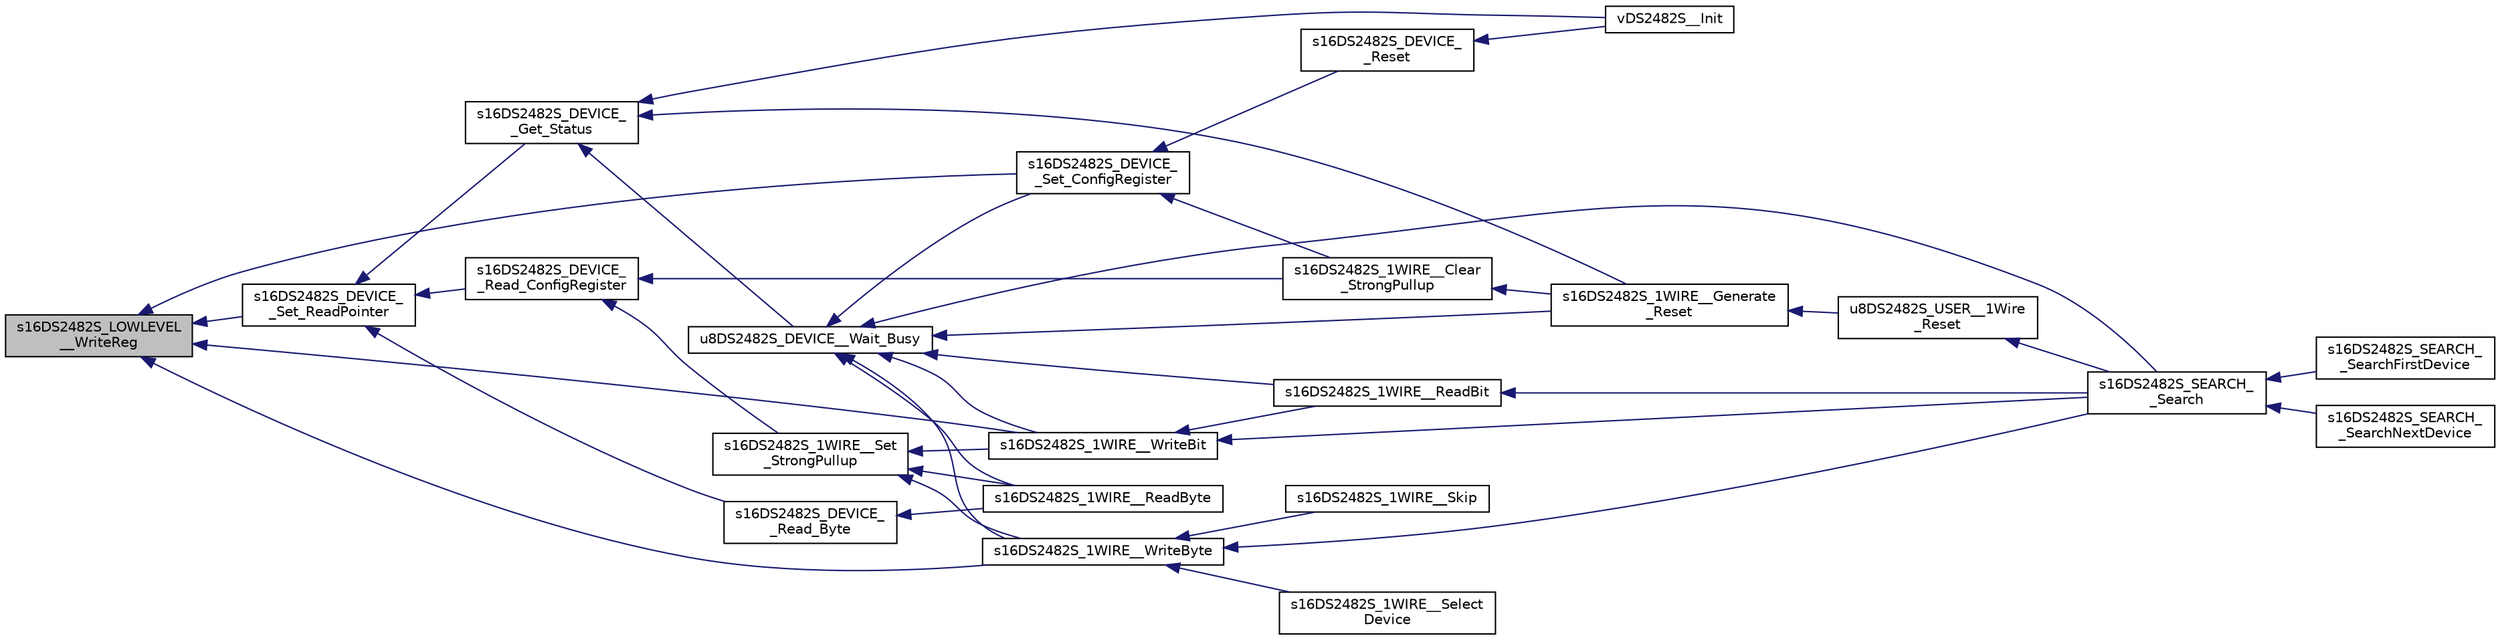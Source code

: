 digraph "s16DS2482S_LOWLEVEL__WriteReg"
{
  edge [fontname="Helvetica",fontsize="10",labelfontname="Helvetica",labelfontsize="10"];
  node [fontname="Helvetica",fontsize="10",shape=record];
  rankdir="LR";
  Node1 [label="s16DS2482S_LOWLEVEL\l__WriteReg",height=0.2,width=0.4,color="black", fillcolor="grey75", style="filled", fontcolor="black"];
  Node1 -> Node2 [dir="back",color="midnightblue",fontsize="10",style="solid",fontname="Helvetica"];
  Node2 [label="s16DS2482S_1WIRE__WriteBit",height=0.2,width=0.4,color="black", fillcolor="white", style="filled",URL="$group___d_s2482_s_____o_n_e___w_i_r_e.html#gac7b3cece86c1419ddfb809ca518cf8f5",tooltip="Write a bit on the 1-wire device. "];
  Node2 -> Node3 [dir="back",color="midnightblue",fontsize="10",style="solid",fontname="Helvetica"];
  Node3 [label="s16DS2482S_1WIRE__ReadBit",height=0.2,width=0.4,color="black", fillcolor="white", style="filled",URL="$group___d_s2482_s_____o_n_e___w_i_r_e.html#gae09f403406dd7ec6ac077272a1f41666",tooltip="Read a bit from the bus. "];
  Node3 -> Node4 [dir="back",color="midnightblue",fontsize="10",style="solid",fontname="Helvetica"];
  Node4 [label="s16DS2482S_SEARCH_\l_Search",height=0.2,width=0.4,color="black", fillcolor="white", style="filled",URL="$group___d_s2482_s_____s_e_a_r_c_h.html#gaa5cf288b28238db59f621a7534813e7f",tooltip="Search the 1-wire bus and return the first address. "];
  Node4 -> Node5 [dir="back",color="midnightblue",fontsize="10",style="solid",fontname="Helvetica"];
  Node5 [label="s16DS2482S_SEARCH_\l_SearchFirstDevice",height=0.2,width=0.4,color="black", fillcolor="white", style="filled",URL="$group___d_s2482_s_____s_e_a_r_c_h.html#ga3b052a4a7f4e439f88eb0390107b50eb",tooltip="Search for the first device on the bus. "];
  Node4 -> Node6 [dir="back",color="midnightblue",fontsize="10",style="solid",fontname="Helvetica"];
  Node6 [label="s16DS2482S_SEARCH_\l_SearchNextDevice",height=0.2,width=0.4,color="black", fillcolor="white", style="filled",URL="$group___d_s2482_s_____s_e_a_r_c_h.html#ga04cfff3e7960eee3d152029a02e3d9fe",tooltip="Search for subsequent devices. "];
  Node2 -> Node4 [dir="back",color="midnightblue",fontsize="10",style="solid",fontname="Helvetica"];
  Node1 -> Node7 [dir="back",color="midnightblue",fontsize="10",style="solid",fontname="Helvetica"];
  Node7 [label="s16DS2482S_1WIRE__WriteByte",height=0.2,width=0.4,color="black", fillcolor="white", style="filled",URL="$group___d_s2482_s_____o_n_e___w_i_r_e.html#ga6d02d5649d468c135890f5c7b6a65562",tooltip="Write a byte on the 1-wire device. "];
  Node7 -> Node8 [dir="back",color="midnightblue",fontsize="10",style="solid",fontname="Helvetica"];
  Node8 [label="s16DS2482S_1WIRE__Select\lDevice",height=0.2,width=0.4,color="black", fillcolor="white", style="filled",URL="$group___d_s2482_s_____o_n_e___w_i_r_e.html#gadb5a87eee779240580a78bc1320ceed2",tooltip="Select a device on the 1-wire bus. "];
  Node7 -> Node9 [dir="back",color="midnightblue",fontsize="10",style="solid",fontname="Helvetica"];
  Node9 [label="s16DS2482S_1WIRE__Skip",height=0.2,width=0.4,color="black", fillcolor="white", style="filled",URL="$group___d_s2482_s_____o_n_e___w_i_r_e.html#ga404cb5349ae73f2d02d017b3ef63b0ec",tooltip="Issue a skip command on the 1 wire. "];
  Node7 -> Node4 [dir="back",color="midnightblue",fontsize="10",style="solid",fontname="Helvetica"];
  Node1 -> Node10 [dir="back",color="midnightblue",fontsize="10",style="solid",fontname="Helvetica"];
  Node10 [label="s16DS2482S_DEVICE_\l_Set_ConfigRegister",height=0.2,width=0.4,color="black", fillcolor="white", style="filled",URL="$group___d_s2482_s_____d_e_v_i_c_e.html#ga0cf6249d253f14a7e4dfa284bdede646",tooltip="Sets the config register. "];
  Node10 -> Node11 [dir="back",color="midnightblue",fontsize="10",style="solid",fontname="Helvetica"];
  Node11 [label="s16DS2482S_DEVICE_\l_Reset",height=0.2,width=0.4,color="black", fillcolor="white", style="filled",URL="$group___d_s2482_s_____d_e_v_i_c_e.html#ga4472ee3cea2d67716b061eecef6eafa2",tooltip="Generate a device reset by activating the reset command in software. "];
  Node11 -> Node12 [dir="back",color="midnightblue",fontsize="10",style="solid",fontname="Helvetica"];
  Node12 [label="vDS2482S__Init",height=0.2,width=0.4,color="black", fillcolor="white", style="filled",URL="$group___d_s2482_s_____c_o_r_e.html#ga74d330c7502962c1cc095b3a6872807d",tooltip="Init the DS2482 device User should call this first up after the I2C driver is operational. "];
  Node10 -> Node13 [dir="back",color="midnightblue",fontsize="10",style="solid",fontname="Helvetica"];
  Node13 [label="s16DS2482S_1WIRE__Clear\l_StrongPullup",height=0.2,width=0.4,color="black", fillcolor="white", style="filled",URL="$group___d_s2482_s_____o_n_e___w_i_r_e.html#ga4f4619831eda5c0e5f70bf52a15a4c65",tooltip="Set the strong pullup to OFF. "];
  Node13 -> Node14 [dir="back",color="midnightblue",fontsize="10",style="solid",fontname="Helvetica"];
  Node14 [label="s16DS2482S_1WIRE__Generate\l_Reset",height=0.2,width=0.4,color="black", fillcolor="white", style="filled",URL="$group___d_s2482_s_____o_n_e___w_i_r_e.html#ga81a319e08babac679447cf0e7a906814",tooltip="Generates a 1-Wire reset/presence-detect cycle (Figure 4) at the 1-Wire line. "];
  Node14 -> Node15 [dir="back",color="midnightblue",fontsize="10",style="solid",fontname="Helvetica"];
  Node15 [label="u8DS2482S_USER__1Wire\l_Reset",height=0.2,width=0.4,color="black", fillcolor="white", style="filled",URL="$group___d_s2482_s_____c_o_r_e.html#ga7baf186c6b0a4504ce801107909fd572",tooltip="User level function to generate a reset on the one wire bus. "];
  Node15 -> Node4 [dir="back",color="midnightblue",fontsize="10",style="solid",fontname="Helvetica"];
  Node1 -> Node16 [dir="back",color="midnightblue",fontsize="10",style="solid",fontname="Helvetica"];
  Node16 [label="s16DS2482S_DEVICE_\l_Set_ReadPointer",height=0.2,width=0.4,color="black", fillcolor="white", style="filled",URL="$group___d_s2482_s_____d_e_v_i_c_e.html#ga3c287f9ad11903ac541fa53757525e50",tooltip="Sets the devices read pointer to one of a few predetermined values. "];
  Node16 -> Node17 [dir="back",color="midnightblue",fontsize="10",style="solid",fontname="Helvetica"];
  Node17 [label="s16DS2482S_DEVICE_\l_Get_Status",height=0.2,width=0.4,color="black", fillcolor="white", style="filled",URL="$group___d_s2482_s_____d_e_v_i_c_e.html#ga337e96b9b3eb57fa30d9e0a6eccf2ea6",tooltip="Gets the status register. "];
  Node17 -> Node18 [dir="back",color="midnightblue",fontsize="10",style="solid",fontname="Helvetica"];
  Node18 [label="u8DS2482S_DEVICE__Wait_Busy",height=0.2,width=0.4,color="black", fillcolor="white", style="filled",URL="$group___d_s2482_s_____d_e_v_i_c_e.html#ga984c08ff8e3a99a45ae3c6b118d2012b",tooltip="Waits for the Busy bit to be clear before continuing. "];
  Node18 -> Node10 [dir="back",color="midnightblue",fontsize="10",style="solid",fontname="Helvetica"];
  Node18 -> Node14 [dir="back",color="midnightblue",fontsize="10",style="solid",fontname="Helvetica"];
  Node18 -> Node19 [dir="back",color="midnightblue",fontsize="10",style="solid",fontname="Helvetica"];
  Node19 [label="s16DS2482S_1WIRE__ReadByte",height=0.2,width=0.4,color="black", fillcolor="white", style="filled",URL="$group___d_s2482_s_____o_n_e___w_i_r_e.html#ga9775c5da0ad7d296038c5fe0d094836e",tooltip="Read a byte on the 1-wire. "];
  Node18 -> Node7 [dir="back",color="midnightblue",fontsize="10",style="solid",fontname="Helvetica"];
  Node18 -> Node2 [dir="back",color="midnightblue",fontsize="10",style="solid",fontname="Helvetica"];
  Node18 -> Node3 [dir="back",color="midnightblue",fontsize="10",style="solid",fontname="Helvetica"];
  Node18 -> Node4 [dir="back",color="midnightblue",fontsize="10",style="solid",fontname="Helvetica"];
  Node17 -> Node12 [dir="back",color="midnightblue",fontsize="10",style="solid",fontname="Helvetica"];
  Node17 -> Node14 [dir="back",color="midnightblue",fontsize="10",style="solid",fontname="Helvetica"];
  Node16 -> Node20 [dir="back",color="midnightblue",fontsize="10",style="solid",fontname="Helvetica"];
  Node20 [label="s16DS2482S_DEVICE_\l_Read_Byte",height=0.2,width=0.4,color="black", fillcolor="white", style="filled",URL="$group___d_s2482_s_____d_e_v_i_c_e.html#ga1a9af5304c98fc78ccfeecd5929fce7a",tooltip="Read a byte from the device&#39;s data register. "];
  Node20 -> Node19 [dir="back",color="midnightblue",fontsize="10",style="solid",fontname="Helvetica"];
  Node16 -> Node21 [dir="back",color="midnightblue",fontsize="10",style="solid",fontname="Helvetica"];
  Node21 [label="s16DS2482S_DEVICE_\l_Read_ConfigRegister",height=0.2,width=0.4,color="black", fillcolor="white", style="filled",URL="$group___d_s2482_s_____d_e_v_i_c_e.html#ga0795724aac316012a68ad3718a952f4d",tooltip="Read from the configuration register. "];
  Node21 -> Node22 [dir="back",color="midnightblue",fontsize="10",style="solid",fontname="Helvetica"];
  Node22 [label="s16DS2482S_1WIRE__Set\l_StrongPullup",height=0.2,width=0.4,color="black", fillcolor="white", style="filled",URL="$group___d_s2482_s_____o_n_e___w_i_r_e.html#ga72543cf0298b8d9885b673865304b405",tooltip="Set the strong pullup to ON. "];
  Node22 -> Node19 [dir="back",color="midnightblue",fontsize="10",style="solid",fontname="Helvetica"];
  Node22 -> Node7 [dir="back",color="midnightblue",fontsize="10",style="solid",fontname="Helvetica"];
  Node22 -> Node2 [dir="back",color="midnightblue",fontsize="10",style="solid",fontname="Helvetica"];
  Node21 -> Node13 [dir="back",color="midnightblue",fontsize="10",style="solid",fontname="Helvetica"];
}
